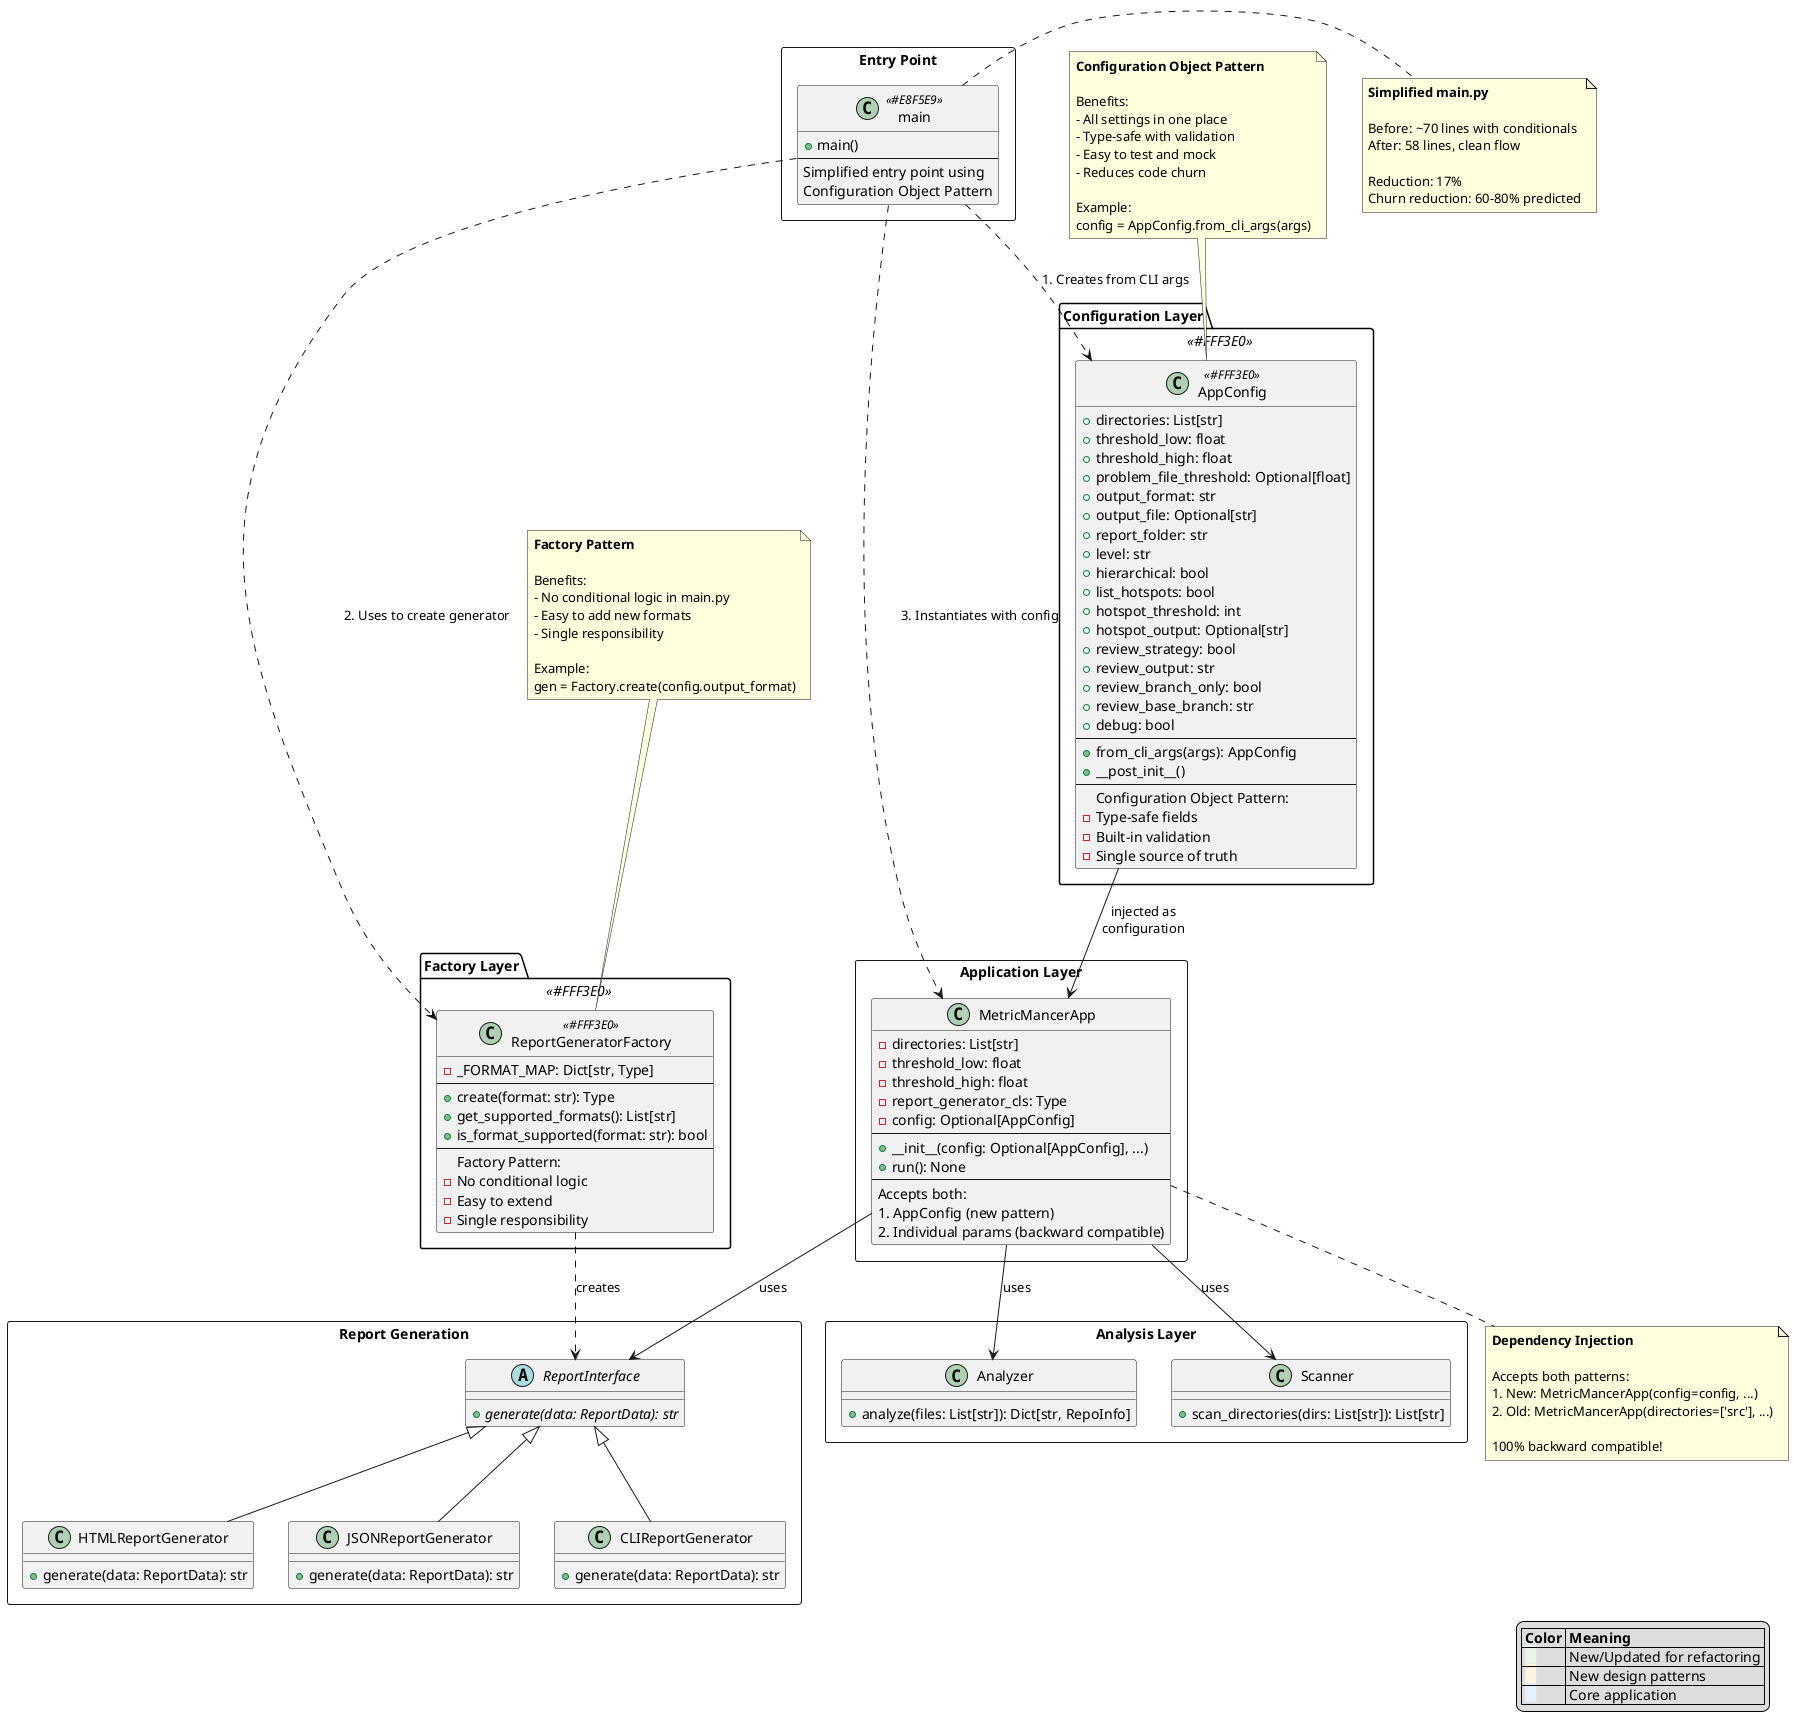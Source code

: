 @startuml architecture_config_pattern_2025-10-14
' MetricMancer Architecture - Configuration Object Pattern (2025-10-14)
' Shows the new architecture with AppConfig, Factory Pattern, and MetricMancerApp

!define NEWCLASS #E8F5E9
!define PATTERN #FFF3E0
!define LEGACY #FFEBEE

package "Entry Point" <<Rectangle>> {
  class main <<NEWCLASS>> {
    +main()
    --
    Simplified entry point using
    Configuration Object Pattern
  }
}

package "Configuration Layer" <<PATTERN>> {
  class AppConfig <<PATTERN>> {
    +directories: List[str]
    +threshold_low: float
    +threshold_high: float
    +problem_file_threshold: Optional[float]
    +output_format: str
    +output_file: Optional[str]
    +report_folder: str
    +level: str
    +hierarchical: bool
    +list_hotspots: bool
    +hotspot_threshold: int
    +hotspot_output: Optional[str]
    +review_strategy: bool
    +review_output: str
    +review_branch_only: bool
    +review_base_branch: str
    +debug: bool
    --
    +from_cli_args(args): AppConfig
    +__post_init__()
    --
    Configuration Object Pattern:
    - Type-safe fields
    - Built-in validation
    - Single source of truth
  }
}

package "Factory Layer" <<PATTERN>> {
  class ReportGeneratorFactory <<PATTERN>> {
    -_FORMAT_MAP: Dict[str, Type]
    --
    +create(format: str): Type
    +get_supported_formats(): List[str]
    +is_format_supported(format: str): bool
    --
    Factory Pattern:
    - No conditional logic
    - Easy to extend
    - Single responsibility
  }
}

package "Application Layer" <<Rectangle>> {
  class MetricMancerApp {
    -directories: List[str]
    -threshold_low: float
    -threshold_high: float
    -report_generator_cls: Type
    -config: Optional[AppConfig]
    --
    +__init__(config: Optional[AppConfig], ...)
    +run(): None
    --
    Accepts both:
    1. AppConfig (new pattern)
    2. Individual params (backward compatible)
  }
}

package "Report Generation" <<Rectangle>> {
  abstract class ReportInterface {
    {abstract} +generate(data: ReportData): str
  }
  
  class HTMLReportGenerator {
    +generate(data: ReportData): str
  }
  
  class JSONReportGenerator {
    +generate(data: ReportData): str
  }
  
  class CLIReportGenerator {
    +generate(data: ReportData): str
  }
  
  ReportInterface <|-- HTMLReportGenerator
  ReportInterface <|-- JSONReportGenerator
  ReportInterface <|-- CLIReportGenerator
}

package "Analysis Layer" <<Rectangle>> {
  class Analyzer {
    +analyze(files: List[str]): Dict[str, RepoInfo]
  }
  
  class Scanner {
    +scan_directories(dirs: List[str]): List[str]
  }
}

' Relationships - New Pattern Flow
main ..> AppConfig : "1. Creates from CLI args"
main ..> ReportGeneratorFactory : "2. Uses to create generator"
main ..> MetricMancerApp : "3. Instantiates with config"

AppConfig --> MetricMancerApp : "injected as\nconfiguration"
ReportGeneratorFactory ..> ReportInterface : "creates"
MetricMancerApp --> ReportInterface : "uses"
MetricMancerApp --> Analyzer : "uses"
MetricMancerApp --> Scanner : "uses"

note top of AppConfig
  **Configuration Object Pattern**
  
  Benefits:
  - All settings in one place
  - Type-safe with validation
  - Easy to test and mock
  - Reduces code churn
  
  Example:
  config = AppConfig.from_cli_args(args)
end note

note top of ReportGeneratorFactory
  **Factory Pattern**
  
  Benefits:
  - No conditional logic in main.py
  - Easy to add new formats
  - Single responsibility
  
  Example:
  gen = Factory.create(config.output_format)
end note

note bottom of MetricMancerApp
  **Dependency Injection**
  
  Accepts both patterns:
  1. New: MetricMancerApp(config=config, ...)
  2. Old: MetricMancerApp(directories=['src'], ...)
  
  100% backward compatible!
end note

note right of main
  **Simplified main.py**
  
  Before: ~70 lines with conditionals
  After: 58 lines, clean flow
  
  Reduction: 17%
  Churn reduction: 60-80% predicted
end note

legend right
  |= Color |= Meaning |
  | <back:NEWCLASS>   </back> | New/Updated for refactoring |
  | <back:PATTERN>   </back> | New design patterns |
  | <back:#E3F2FD>   </back> | Core application |
endlegend

@enduml
